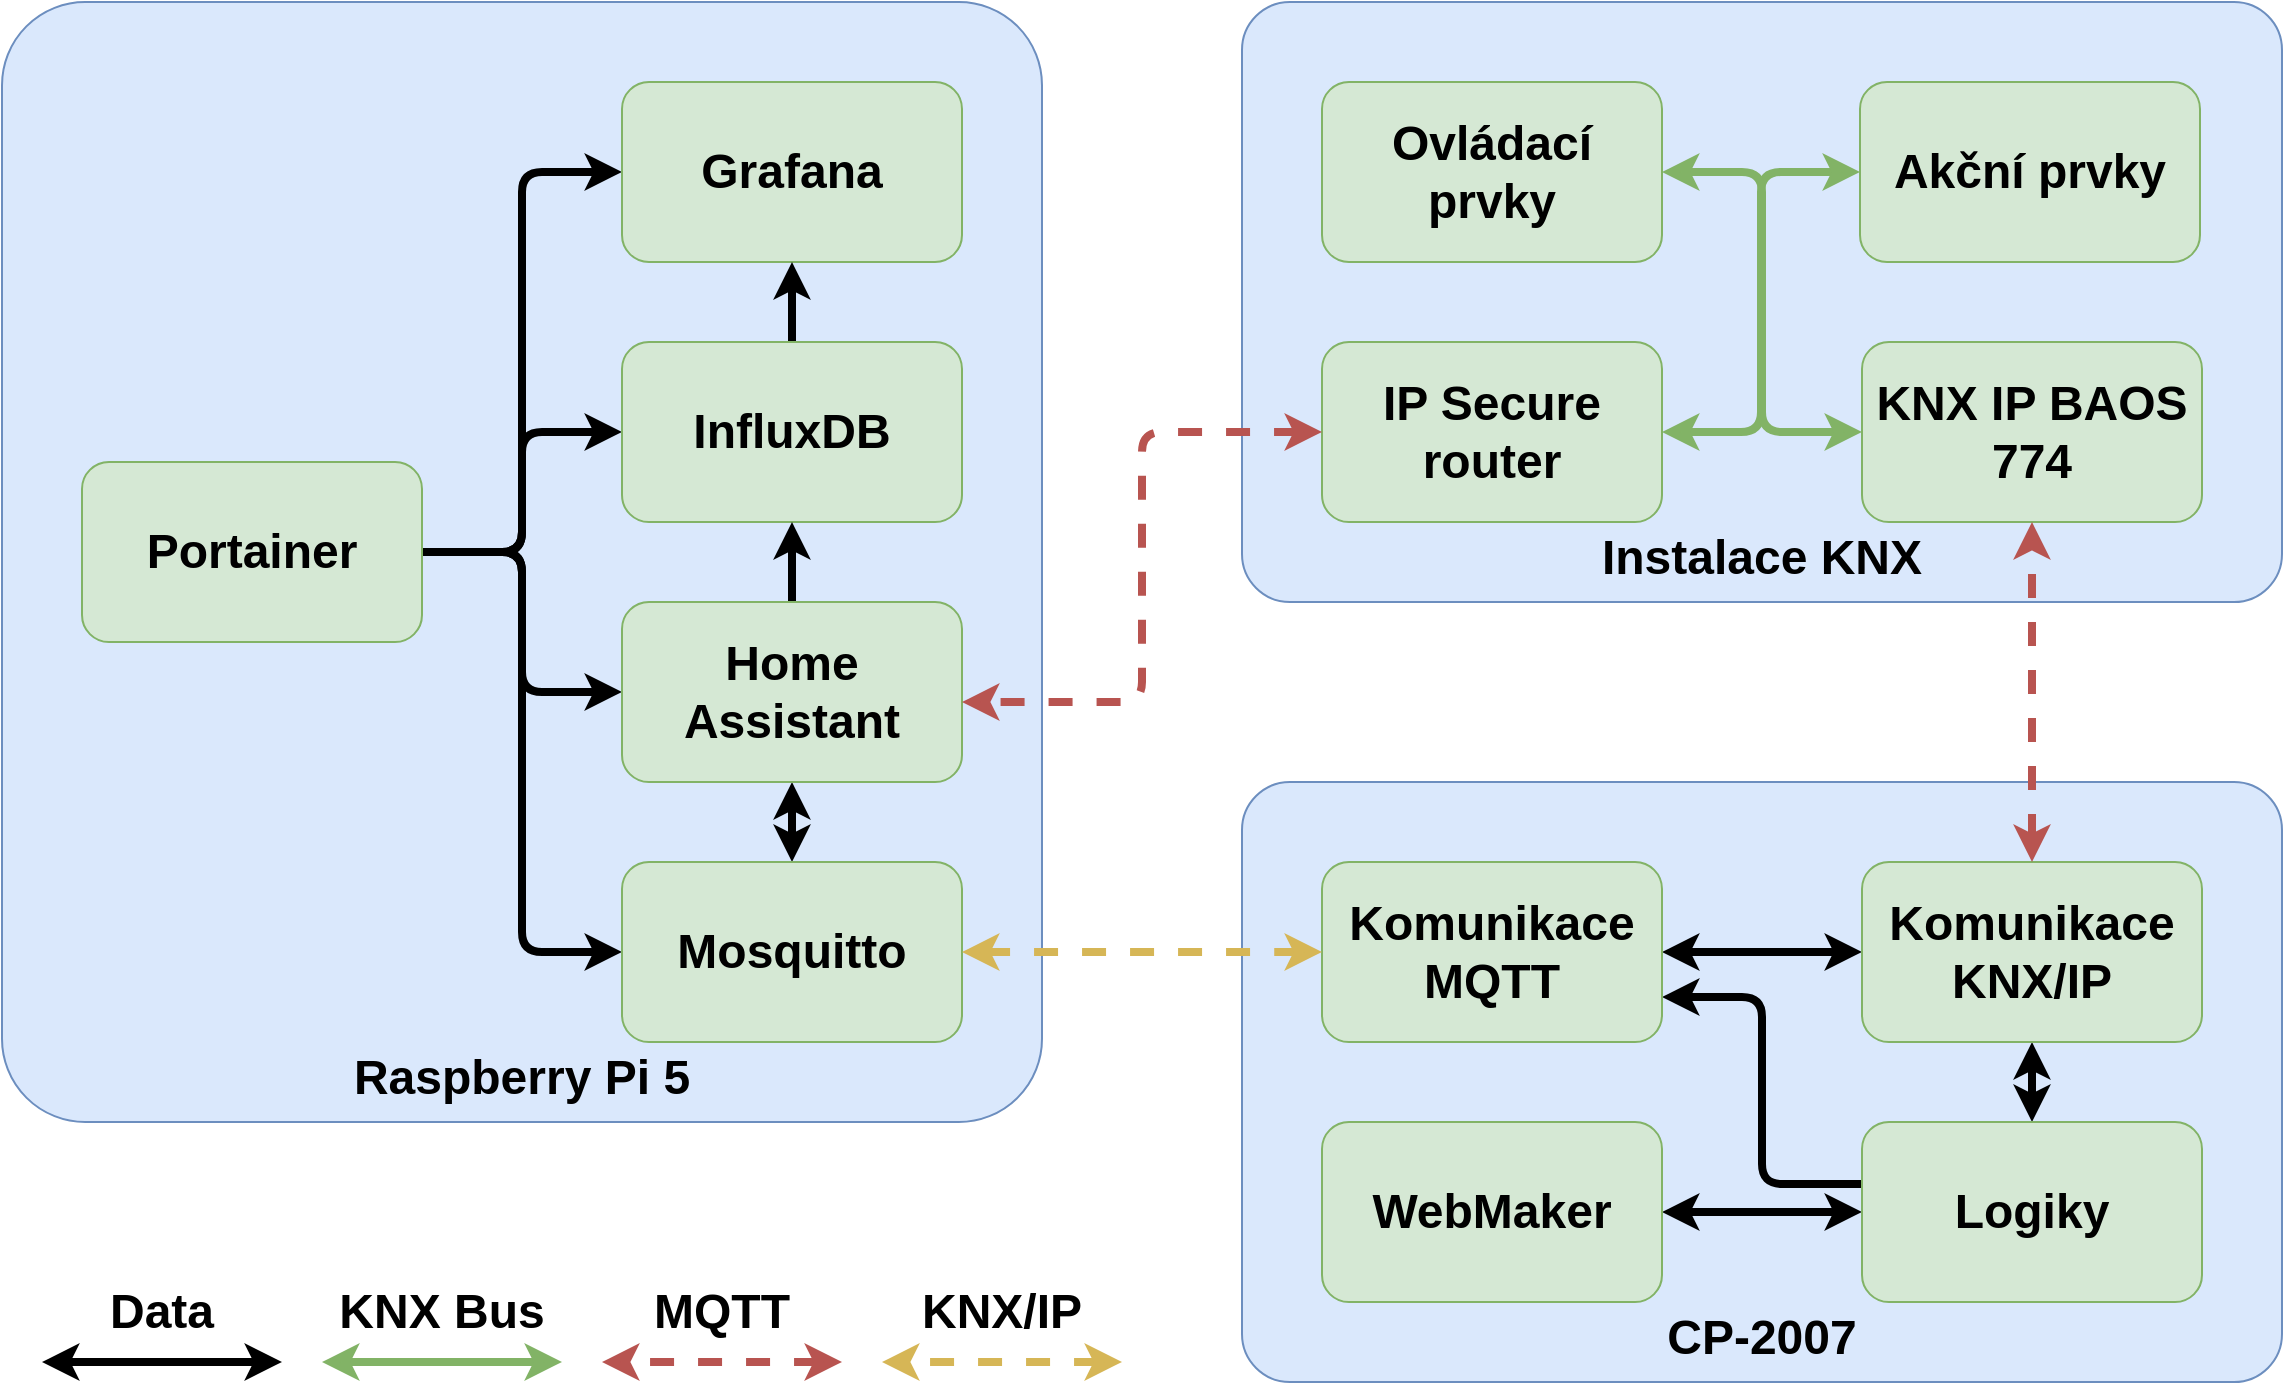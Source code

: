 <mxfile>
    <diagram id="IF3X2oZulCslKQjpMtmI" name="Page-1">
        <mxGraphModel dx="1123" dy="768" grid="1" gridSize="10" guides="1" tooltips="1" connect="1" arrows="1" fold="1" page="1" pageScale="1" pageWidth="827" pageHeight="583" math="0" shadow="0">
            <root>
                <mxCell id="0"/>
                <mxCell id="1" parent="0"/>
                <mxCell id="51" value="" style="group" vertex="1" connectable="0" parent="1">
                    <mxGeometry width="520" height="560" as="geometry"/>
                </mxCell>
                <mxCell id="22" value="&lt;h1 style=&quot;margin: 515px 0px 0px;&quot;&gt;Raspberry Pi 5&lt;/h1&gt;" style="rounded=1;whiteSpace=wrap;html=1;fillColor=#dae8fc;strokeColor=#6c8ebf;arcSize=8;" parent="51" vertex="1">
                    <mxGeometry width="520" height="560" as="geometry"/>
                </mxCell>
                <mxCell id="18" style="edgeStyle=orthogonalEdgeStyle;html=1;exitX=1;exitY=0.5;exitDx=0;exitDy=0;entryX=0;entryY=0.5;entryDx=0;entryDy=0;fontSize=11;strokeWidth=4;" parent="51" source="2" target="6" edge="1">
                    <mxGeometry relative="1" as="geometry"/>
                </mxCell>
                <mxCell id="19" style="edgeStyle=orthogonalEdgeStyle;html=1;exitX=1;exitY=0.5;exitDx=0;exitDy=0;entryX=0;entryY=0.5;entryDx=0;entryDy=0;fontSize=11;strokeWidth=4;" parent="51" source="2" target="7" edge="1">
                    <mxGeometry relative="1" as="geometry"/>
                </mxCell>
                <mxCell id="20" style="edgeStyle=orthogonalEdgeStyle;html=1;exitX=1;exitY=0.5;exitDx=0;exitDy=0;entryX=0;entryY=0.5;entryDx=0;entryDy=0;fontSize=11;strokeWidth=4;" parent="51" source="2" target="5" edge="1">
                    <mxGeometry relative="1" as="geometry"/>
                </mxCell>
                <mxCell id="21" style="edgeStyle=orthogonalEdgeStyle;html=1;exitX=1;exitY=0.5;exitDx=0;exitDy=0;entryX=0;entryY=0.5;entryDx=0;entryDy=0;fontSize=11;strokeWidth=4;" parent="51" source="2" target="9" edge="1">
                    <mxGeometry relative="1" as="geometry"/>
                </mxCell>
                <mxCell id="2" value="&lt;h1&gt;Portainer&lt;/h1&gt;" style="rounded=1;whiteSpace=wrap;html=1;fillColor=#d5e8d4;strokeColor=#82b366;" parent="51" vertex="1">
                    <mxGeometry x="40" y="230" width="170" height="90" as="geometry"/>
                </mxCell>
                <mxCell id="5" value="&lt;h1&gt;Grafana&lt;/h1&gt;" style="rounded=1;whiteSpace=wrap;html=1;fillColor=#d5e8d4;strokeColor=#82b366;" parent="51" vertex="1">
                    <mxGeometry x="310" y="40" width="170" height="90" as="geometry"/>
                </mxCell>
                <mxCell id="11" value="" style="edgeStyle=none;html=1;fontSize=11;strokeWidth=4;" parent="51" source="6" target="5" edge="1">
                    <mxGeometry relative="1" as="geometry"/>
                </mxCell>
                <mxCell id="6" value="&lt;h1&gt;InfluxDB&lt;/h1&gt;" style="rounded=1;whiteSpace=wrap;html=1;fillColor=#d5e8d4;strokeColor=#82b366;" parent="51" vertex="1">
                    <mxGeometry x="310" y="170" width="170" height="90" as="geometry"/>
                </mxCell>
                <mxCell id="12" value="" style="edgeStyle=none;html=1;fontSize=11;strokeWidth=4;" parent="51" source="7" target="6" edge="1">
                    <mxGeometry relative="1" as="geometry"/>
                </mxCell>
                <mxCell id="13" value="" style="edgeStyle=none;html=1;startArrow=classic;startFill=1;fontSize=11;strokeWidth=4;" parent="51" source="7" target="9" edge="1">
                    <mxGeometry relative="1" as="geometry"/>
                </mxCell>
                <mxCell id="7" value="&lt;h1&gt;Home Assistant&lt;/h1&gt;" style="rounded=1;whiteSpace=wrap;html=1;fillColor=#d5e8d4;strokeColor=#82b366;" parent="51" vertex="1">
                    <mxGeometry x="310" y="300" width="170" height="90" as="geometry"/>
                </mxCell>
                <mxCell id="9" value="&lt;h1&gt;Mosquitto&lt;/h1&gt;" style="rounded=1;whiteSpace=wrap;html=1;fillColor=#d5e8d4;strokeColor=#82b366;" parent="51" vertex="1">
                    <mxGeometry x="310" y="430" width="170" height="90" as="geometry"/>
                </mxCell>
                <mxCell id="52" value="" style="group" vertex="1" connectable="0" parent="1">
                    <mxGeometry x="620" y="390" width="520" height="300" as="geometry"/>
                </mxCell>
                <mxCell id="34" value="&lt;h1 style=&quot;margin-bottom: 0px; margin-top: 255px; margin-right: 0px;&quot;&gt;CP-2007&lt;/h1&gt;" style="rounded=1;whiteSpace=wrap;html=1;fillColor=#dae8fc;strokeColor=#6c8ebf;arcSize=8;" vertex="1" parent="52">
                    <mxGeometry width="520" height="300" as="geometry"/>
                </mxCell>
                <mxCell id="39" value="" style="edgeStyle=none;html=1;strokeWidth=4;startArrow=classic;startFill=1;entryX=1;entryY=0.5;entryDx=0;entryDy=0;exitX=0;exitY=0.5;exitDx=0;exitDy=0;" edge="1" parent="52" source="35" target="38">
                    <mxGeometry relative="1" as="geometry"/>
                </mxCell>
                <mxCell id="42" value="" style="edgeStyle=none;html=1;strokeWidth=4;startArrow=classic;startFill=1;exitX=0.5;exitY=1;exitDx=0;exitDy=0;entryX=0.5;entryY=0;entryDx=0;entryDy=0;" edge="1" parent="52" source="36" target="35">
                    <mxGeometry relative="1" as="geometry"/>
                </mxCell>
                <mxCell id="43" value="" style="edgeStyle=none;html=1;startArrow=classic;startFill=1;strokeWidth=4;exitX=0;exitY=0.5;exitDx=0;exitDy=0;entryX=1;entryY=0.5;entryDx=0;entryDy=0;" edge="1" parent="52" source="36" target="37">
                    <mxGeometry relative="1" as="geometry">
                        <mxPoint x="210" y="63" as="targetPoint"/>
                    </mxGeometry>
                </mxCell>
                <mxCell id="36" value="&lt;h1&gt;Komunikace KNX/IP&lt;/h1&gt;" style="rounded=1;whiteSpace=wrap;html=1;fillColor=#d5e8d4;strokeColor=#82b366;" vertex="1" parent="52">
                    <mxGeometry x="310" y="40" width="170" height="90" as="geometry"/>
                </mxCell>
                <mxCell id="44" value="" style="html=1;entryX=0;entryY=0.344;entryDx=0;entryDy=0;startArrow=classic;startFill=1;strokeWidth=4;endArrow=none;endFill=0;exitX=1;exitY=0.75;exitDx=0;exitDy=0;edgeStyle=orthogonalEdgeStyle;entryPerimeter=0;" edge="1" parent="52" source="37" target="35">
                    <mxGeometry relative="1" as="geometry"/>
                </mxCell>
                <mxCell id="37" value="&lt;h1&gt;Komunikace MQTT&lt;/h1&gt;" style="rounded=1;whiteSpace=wrap;html=1;fillColor=#d5e8d4;strokeColor=#82b366;" vertex="1" parent="52">
                    <mxGeometry x="40" y="40" width="170" height="90" as="geometry"/>
                </mxCell>
                <mxCell id="38" value="&lt;h1&gt;WebMaker&lt;/h1&gt;" style="rounded=1;whiteSpace=wrap;html=1;fillColor=#d5e8d4;strokeColor=#82b366;" vertex="1" parent="52">
                    <mxGeometry x="40" y="170" width="170" height="90" as="geometry"/>
                </mxCell>
                <mxCell id="35" value="&lt;h1&gt;Logiky&lt;/h1&gt;" style="rounded=1;whiteSpace=wrap;html=1;fillColor=#d5e8d4;strokeColor=#82b366;" vertex="1" parent="52">
                    <mxGeometry x="310" y="170" width="170" height="90" as="geometry"/>
                </mxCell>
                <mxCell id="26" style="edgeStyle=orthogonalEdgeStyle;html=1;startArrow=classic;startFill=1;fontSize=11;strokeWidth=4;dashed=1;fillColor=#fff2cc;strokeColor=#d6b656;entryX=1;entryY=0.5;entryDx=0;entryDy=0;exitX=0;exitY=0.5;exitDx=0;exitDy=0;" parent="1" source="37" target="9" edge="1">
                    <mxGeometry relative="1" as="geometry">
                        <mxPoint x="630" y="630" as="sourcePoint"/>
                        <Array as="points">
                            <mxPoint x="640" y="475"/>
                        </Array>
                    </mxGeometry>
                </mxCell>
                <mxCell id="45" value="&lt;h1 style=&quot;margin-bottom: 0px; margin-top: 255px; margin-right: 0px;&quot;&gt;Instalace KNX&lt;/h1&gt;" style="rounded=1;whiteSpace=wrap;html=1;fillColor=#dae8fc;strokeColor=#6c8ebf;arcSize=8;" vertex="1" parent="1">
                    <mxGeometry x="620" width="520" height="300" as="geometry"/>
                </mxCell>
                <mxCell id="48" value="&lt;h1&gt;KNX IP BAOS 774&lt;/h1&gt;" style="rounded=1;whiteSpace=wrap;html=1;fillColor=#d5e8d4;strokeColor=#82b366;" vertex="1" parent="1">
                    <mxGeometry x="930" y="170" width="170" height="90" as="geometry"/>
                </mxCell>
                <mxCell id="69" value="" style="edgeStyle=orthogonalEdgeStyle;html=1;entryX=0;entryY=0.5;entryDx=0;entryDy=0;strokeWidth=4;startArrow=classic;startFill=1;fillColor=#d5e8d4;strokeColor=#82b366;" edge="1" parent="1" source="49" target="66">
                    <mxGeometry relative="1" as="geometry"/>
                </mxCell>
                <mxCell id="49" value="&lt;h1&gt;IP Secure router&lt;/h1&gt;" style="rounded=1;whiteSpace=wrap;html=1;fillColor=#d5e8d4;strokeColor=#82b366;" vertex="1" parent="1">
                    <mxGeometry x="660" y="170" width="170" height="90" as="geometry"/>
                </mxCell>
                <mxCell id="67" value="" style="edgeStyle=orthogonalEdgeStyle;html=1;strokeWidth=4;entryX=0;entryY=0.5;entryDx=0;entryDy=0;exitX=1;exitY=0.5;exitDx=0;exitDy=0;startArrow=classic;startFill=1;fillColor=#d5e8d4;strokeColor=#82b366;" edge="1" parent="1" source="65" target="48">
                    <mxGeometry relative="1" as="geometry"/>
                </mxCell>
                <mxCell id="65" value="&lt;h1&gt;Ovládací prvky&lt;/h1&gt;" style="rounded=1;whiteSpace=wrap;html=1;fillColor=#d5e8d4;strokeColor=#82b366;" vertex="1" parent="1">
                    <mxGeometry x="660" y="40" width="170" height="90" as="geometry"/>
                </mxCell>
                <mxCell id="66" value="&lt;h1&gt;Akční prvky&lt;/h1&gt;" style="rounded=1;whiteSpace=wrap;html=1;fillColor=#d5e8d4;strokeColor=#82b366;" vertex="1" parent="1">
                    <mxGeometry x="929" y="40" width="170" height="90" as="geometry"/>
                </mxCell>
                <mxCell id="74" value="" style="group" vertex="1" connectable="0" parent="1">
                    <mxGeometry x="160" y="650" width="120" height="30" as="geometry"/>
                </mxCell>
                <mxCell id="71" value="" style="edgeStyle=none;html=1;strokeWidth=4;startArrow=classic;startFill=1;fillColor=#d5e8d4;strokeColor=#82b366;" edge="1" parent="74">
                    <mxGeometry relative="1" as="geometry">
                        <mxPoint x="120" y="30" as="sourcePoint"/>
                        <mxPoint y="30" as="targetPoint"/>
                    </mxGeometry>
                </mxCell>
                <mxCell id="75" value="" style="group" vertex="1" connectable="0" parent="1">
                    <mxGeometry x="300" y="650" width="120" height="30" as="geometry"/>
                </mxCell>
                <mxCell id="61" style="html=1;startArrow=classic;startFill=1;fontSize=11;strokeWidth=4;dashed=1;fillColor=#f8cecc;strokeColor=#b85450;" edge="1" parent="75">
                    <mxGeometry relative="1" as="geometry">
                        <mxPoint x="120" y="30" as="sourcePoint"/>
                        <mxPoint y="30" as="targetPoint"/>
                    </mxGeometry>
                </mxCell>
                <mxCell id="76" value="" style="group" vertex="1" connectable="0" parent="1">
                    <mxGeometry x="440" y="650" width="120" height="30" as="geometry"/>
                </mxCell>
                <mxCell id="59" style="html=1;startArrow=classic;startFill=1;fontSize=11;strokeWidth=4;dashed=1;fillColor=#fff2cc;strokeColor=#d6b656;" edge="1" parent="76">
                    <mxGeometry relative="1" as="geometry">
                        <mxPoint x="120" y="30" as="sourcePoint"/>
                        <mxPoint y="30" as="targetPoint"/>
                    </mxGeometry>
                </mxCell>
                <mxCell id="47" value="" style="html=1;fontSize=11;strokeWidth=4;dashed=1;exitX=0.5;exitY=0;exitDx=0;exitDy=0;startArrow=classic;startFill=1;entryX=0.5;entryY=1;entryDx=0;entryDy=0;fillColor=#f8cecc;strokeColor=#b85450;" edge="1" parent="1" source="36" target="48">
                    <mxGeometry relative="1" as="geometry">
                        <mxPoint x="740" y="425" as="sourcePoint"/>
                        <mxPoint x="400" y="425" as="targetPoint"/>
                    </mxGeometry>
                </mxCell>
                <mxCell id="27" style="edgeStyle=orthogonalEdgeStyle;html=1;fontSize=11;strokeWidth=4;dashed=1;exitX=0;exitY=0.5;exitDx=0;exitDy=0;startArrow=classic;startFill=1;fontColor=#000000;fillColor=#f8cecc;strokeColor=#b85450;" parent="1" source="49" target="7" edge="1">
                    <mxGeometry relative="1" as="geometry">
                        <mxPoint x="620" y="320" as="sourcePoint"/>
                        <Array as="points">
                            <mxPoint x="570" y="215"/>
                            <mxPoint x="570" y="350"/>
                        </Array>
                    </mxGeometry>
                </mxCell>
                <mxCell id="63" value="" style="edgeStyle=none;html=1;strokeWidth=4;startArrow=classic;startFill=1;" edge="1" parent="1">
                    <mxGeometry relative="1" as="geometry">
                        <mxPoint x="140" y="680" as="sourcePoint"/>
                        <mxPoint x="20" y="680" as="targetPoint"/>
                    </mxGeometry>
                </mxCell>
                <mxCell id="77" value="&lt;b&gt;&lt;font style=&quot;font-size: 24px;&quot;&gt;Data&lt;/font&gt;&lt;/b&gt;" style="text;html=1;align=center;verticalAlign=middle;whiteSpace=wrap;rounded=0;" vertex="1" parent="1">
                    <mxGeometry x="20" y="640" width="120" height="30" as="geometry"/>
                </mxCell>
                <mxCell id="78" value="&lt;b&gt;&lt;font style=&quot;font-size: 24px;&quot;&gt;KNX Bus&lt;/font&gt;&lt;/b&gt;" style="text;html=1;align=center;verticalAlign=middle;whiteSpace=wrap;rounded=0;" vertex="1" parent="1">
                    <mxGeometry x="160" y="640" width="120" height="30" as="geometry"/>
                </mxCell>
                <mxCell id="79" value="&lt;b&gt;&lt;font style=&quot;font-size: 24px;&quot;&gt;MQTT&lt;/font&gt;&lt;/b&gt;" style="text;html=1;align=center;verticalAlign=middle;whiteSpace=wrap;rounded=0;" vertex="1" parent="1">
                    <mxGeometry x="300" y="640" width="120" height="30" as="geometry"/>
                </mxCell>
                <mxCell id="80" value="&lt;b&gt;&lt;font style=&quot;font-size: 24px;&quot;&gt;KNX/IP&lt;/font&gt;&lt;/b&gt;" style="text;html=1;align=center;verticalAlign=middle;whiteSpace=wrap;rounded=0;" vertex="1" parent="1">
                    <mxGeometry x="440" y="640" width="120" height="30" as="geometry"/>
                </mxCell>
            </root>
        </mxGraphModel>
    </diagram>
</mxfile>